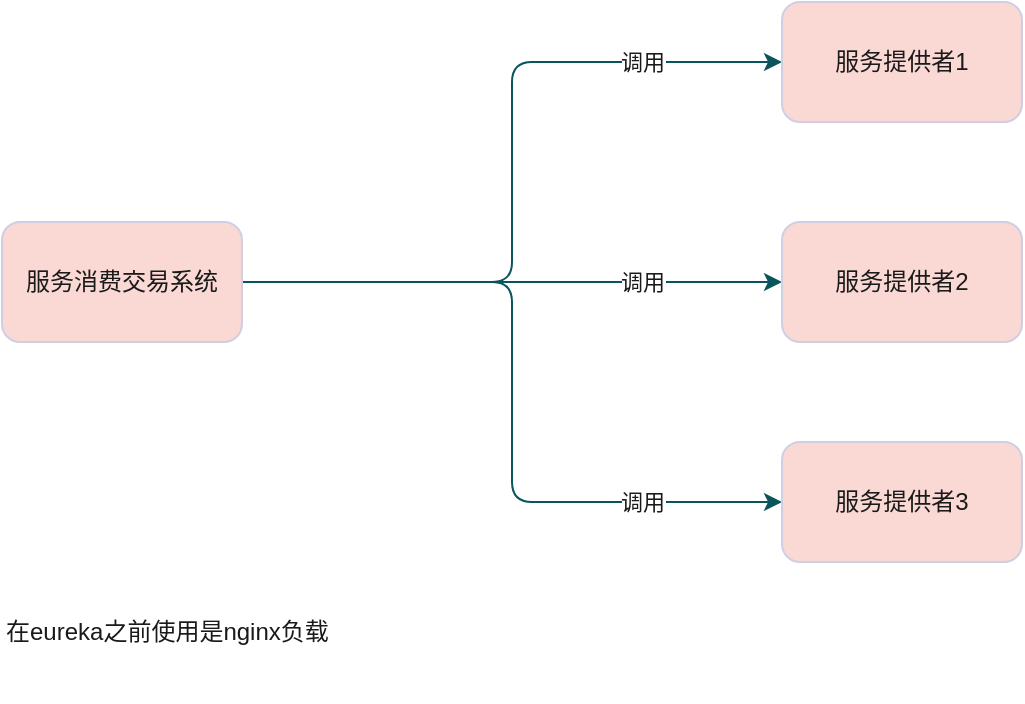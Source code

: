 <mxfile version="14.1.8" type="github">
  <diagram id="C5RBs43oDa-KdzZeNtuy" name="Page-1">
    <mxGraphModel dx="1185" dy="662" grid="1" gridSize="10" guides="1" tooltips="1" connect="1" arrows="1" fold="1" page="1" pageScale="1" pageWidth="827" pageHeight="1169" math="0" shadow="0">
      <root>
        <mxCell id="WIyWlLk6GJQsqaUBKTNV-0" />
        <mxCell id="WIyWlLk6GJQsqaUBKTNV-1" parent="WIyWlLk6GJQsqaUBKTNV-0" />
        <mxCell id="w0ampsSdZ3sBVxdebY1X-4" style="edgeStyle=orthogonalEdgeStyle;curved=0;rounded=1;sketch=0;orthogonalLoop=1;jettySize=auto;html=1;exitX=1;exitY=0.5;exitDx=0;exitDy=0;entryX=0;entryY=0.5;entryDx=0;entryDy=0;strokeColor=#09555B;fontColor=#1A1A1A;" edge="1" parent="WIyWlLk6GJQsqaUBKTNV-1" source="w0ampsSdZ3sBVxdebY1X-0" target="w0ampsSdZ3sBVxdebY1X-1">
          <mxGeometry relative="1" as="geometry" />
        </mxCell>
        <mxCell id="w0ampsSdZ3sBVxdebY1X-8" value="调用" style="edgeLabel;html=1;align=center;verticalAlign=middle;resizable=0;points=[];fontColor=#1A1A1A;" vertex="1" connectable="0" parent="w0ampsSdZ3sBVxdebY1X-4">
          <mxGeometry x="0.133" relative="1" as="geometry">
            <mxPoint x="65" y="-30" as="offset" />
          </mxGeometry>
        </mxCell>
        <mxCell id="w0ampsSdZ3sBVxdebY1X-5" style="edgeStyle=orthogonalEdgeStyle;curved=0;rounded=1;sketch=0;orthogonalLoop=1;jettySize=auto;html=1;exitX=1;exitY=0.5;exitDx=0;exitDy=0;entryX=0;entryY=0.5;entryDx=0;entryDy=0;strokeColor=#09555B;fontColor=#1A1A1A;" edge="1" parent="WIyWlLk6GJQsqaUBKTNV-1" source="w0ampsSdZ3sBVxdebY1X-0" target="w0ampsSdZ3sBVxdebY1X-2">
          <mxGeometry relative="1" as="geometry" />
        </mxCell>
        <mxCell id="w0ampsSdZ3sBVxdebY1X-6" style="edgeStyle=orthogonalEdgeStyle;rounded=1;sketch=0;orthogonalLoop=1;jettySize=auto;html=1;exitX=1;exitY=0.5;exitDx=0;exitDy=0;entryX=0;entryY=0.5;entryDx=0;entryDy=0;strokeColor=#09555B;fontColor=#1A1A1A;" edge="1" parent="WIyWlLk6GJQsqaUBKTNV-1" source="w0ampsSdZ3sBVxdebY1X-0" target="w0ampsSdZ3sBVxdebY1X-3">
          <mxGeometry relative="1" as="geometry" />
        </mxCell>
        <mxCell id="w0ampsSdZ3sBVxdebY1X-0" value="服务消费交易系统" style="whiteSpace=wrap;html=1;fillColor=#FAD9D5;strokeColor=#D0CEE2;fontColor=#1A1A1A;rounded=1;" vertex="1" parent="WIyWlLk6GJQsqaUBKTNV-1">
          <mxGeometry x="50" y="180" width="120" height="60" as="geometry" />
        </mxCell>
        <mxCell id="w0ampsSdZ3sBVxdebY1X-1" value="服务提供者1" style="rounded=1;whiteSpace=wrap;html=1;sketch=0;strokeColor=#D0CEE2;fillColor=#FAD9D5;fontColor=#1A1A1A;align=center;" vertex="1" parent="WIyWlLk6GJQsqaUBKTNV-1">
          <mxGeometry x="440" y="70" width="120" height="60" as="geometry" />
        </mxCell>
        <mxCell id="w0ampsSdZ3sBVxdebY1X-2" value="服务提供者2" style="rounded=1;whiteSpace=wrap;html=1;sketch=0;strokeColor=#D0CEE2;fillColor=#FAD9D5;fontColor=#1A1A1A;align=center;" vertex="1" parent="WIyWlLk6GJQsqaUBKTNV-1">
          <mxGeometry x="440" y="180" width="120" height="60" as="geometry" />
        </mxCell>
        <mxCell id="w0ampsSdZ3sBVxdebY1X-3" value="服务提供者3" style="rounded=1;whiteSpace=wrap;html=1;sketch=0;strokeColor=#D0CEE2;fillColor=#FAD9D5;fontColor=#1A1A1A;align=center;" vertex="1" parent="WIyWlLk6GJQsqaUBKTNV-1">
          <mxGeometry x="440" y="290" width="120" height="60" as="geometry" />
        </mxCell>
        <mxCell id="w0ampsSdZ3sBVxdebY1X-7" value="在eureka之前使用是nginx负载" style="text;html=1;strokeColor=none;fillColor=none;align=left;verticalAlign=middle;whiteSpace=wrap;rounded=0;sketch=0;fontColor=#1A1A1A;" vertex="1" parent="WIyWlLk6GJQsqaUBKTNV-1">
          <mxGeometry x="50" y="350" width="350" height="70" as="geometry" />
        </mxCell>
        <mxCell id="w0ampsSdZ3sBVxdebY1X-10" value="调用" style="edgeLabel;html=1;align=center;verticalAlign=middle;resizable=0;points=[];fontColor=#1A1A1A;" vertex="1" connectable="0" parent="WIyWlLk6GJQsqaUBKTNV-1">
          <mxGeometry x="370" y="210.0" as="geometry" />
        </mxCell>
        <mxCell id="w0ampsSdZ3sBVxdebY1X-11" value="调用" style="edgeLabel;html=1;align=center;verticalAlign=middle;resizable=0;points=[];fontColor=#1A1A1A;" vertex="1" connectable="0" parent="WIyWlLk6GJQsqaUBKTNV-1">
          <mxGeometry x="370" y="320.0" as="geometry" />
        </mxCell>
      </root>
    </mxGraphModel>
  </diagram>
</mxfile>
